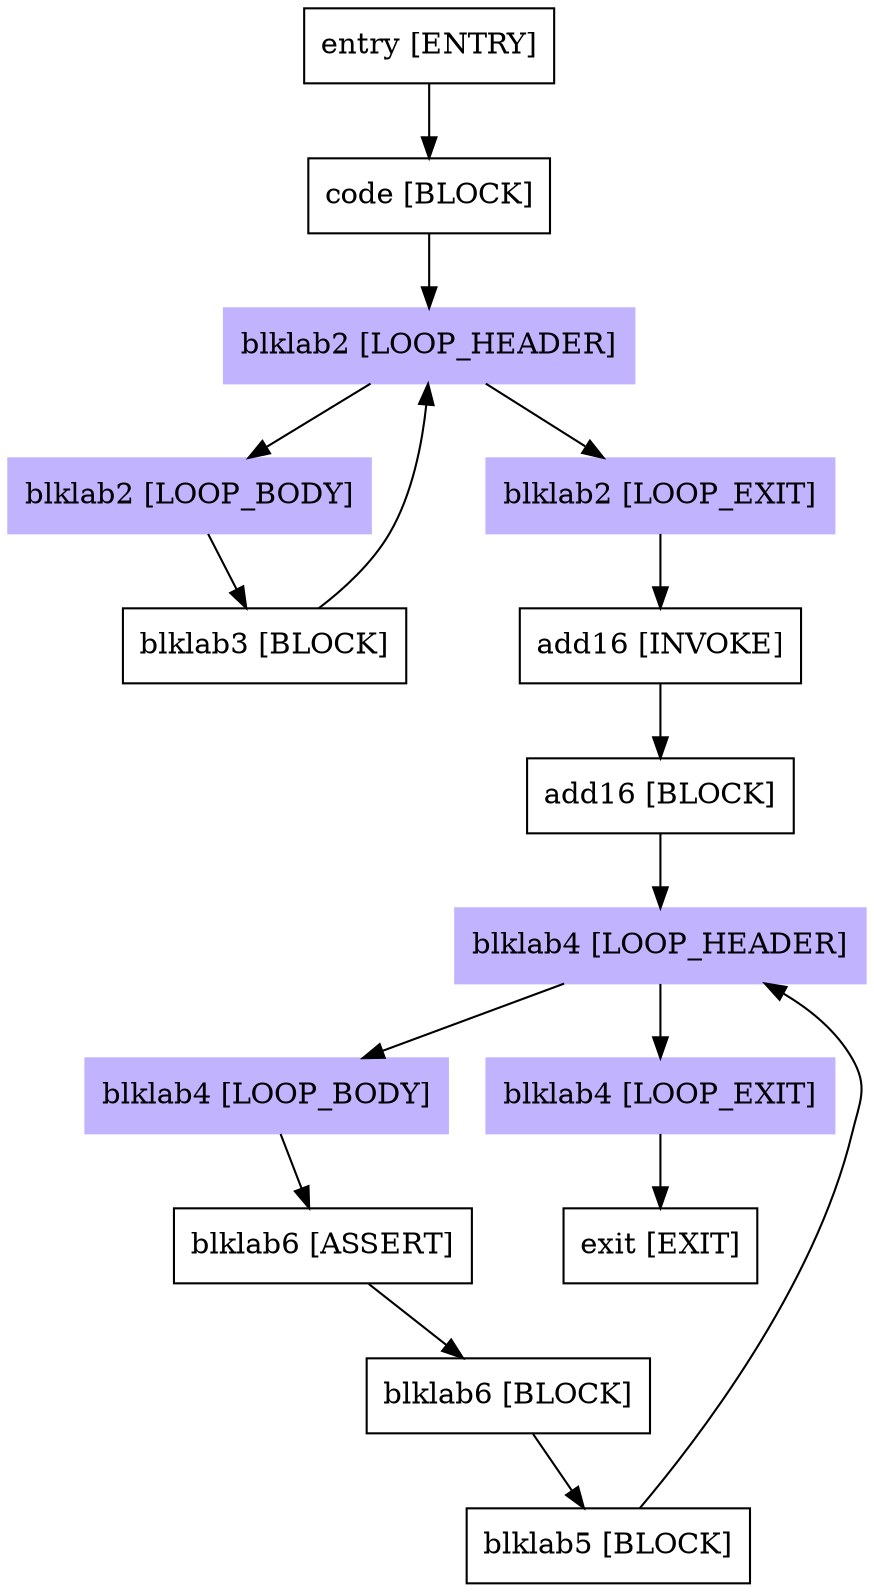 digraph main{
"entry [ENTRY]"[shape=box];
"code [BLOCK]"[shape=box];
"blklab2 [LOOP_HEADER]"[shape=box,style=filled,color=".7 .3 1.0"];
"blklab2 [LOOP_BODY]"[shape=box,style=filled,color=".7 .3 1.0"];
"blklab2 [LOOP_EXIT]"[shape=box,style=filled,color=".7 .3 1.0"];
"blklab3 [BLOCK]"[shape=box];
"add16 [INVOKE]"[shape=box];
"add16 [BLOCK]"[shape=box];
"blklab4 [LOOP_HEADER]"[shape=box,style=filled,color=".7 .3 1.0"];
"blklab4 [LOOP_BODY]"[shape=box,style=filled,color=".7 .3 1.0"];
"blklab4 [LOOP_EXIT]"[shape=box,style=filled,color=".7 .3 1.0"];
"blklab6 [ASSERT]"[shape=box];
"blklab6 [BLOCK]"[shape=box];
"blklab5 [BLOCK]"[shape=box];
"exit [EXIT]"[shape=box];
"entry [ENTRY]"->"code [BLOCK]";
"code [BLOCK]"->"blklab2 [LOOP_HEADER]";
"blklab2 [LOOP_HEADER]"->"blklab2 [LOOP_BODY]";
"blklab2 [LOOP_HEADER]"->"blklab2 [LOOP_EXIT]";
"blklab2 [LOOP_BODY]"->"blklab3 [BLOCK]";
"blklab2 [LOOP_EXIT]"->"add16 [INVOKE]";
"blklab3 [BLOCK]"->"blklab2 [LOOP_HEADER]";
"add16 [INVOKE]"->"add16 [BLOCK]";
"add16 [BLOCK]"->"blklab4 [LOOP_HEADER]";
"blklab4 [LOOP_HEADER]"->"blklab4 [LOOP_BODY]";
"blklab4 [LOOP_HEADER]"->"blklab4 [LOOP_EXIT]";
"blklab4 [LOOP_BODY]"->"blklab6 [ASSERT]";
"blklab4 [LOOP_EXIT]"->"exit [EXIT]";
"blklab6 [ASSERT]"->"blklab6 [BLOCK]";
"blklab6 [BLOCK]"->"blklab5 [BLOCK]";
"blklab5 [BLOCK]"->"blklab4 [LOOP_HEADER]";

}
